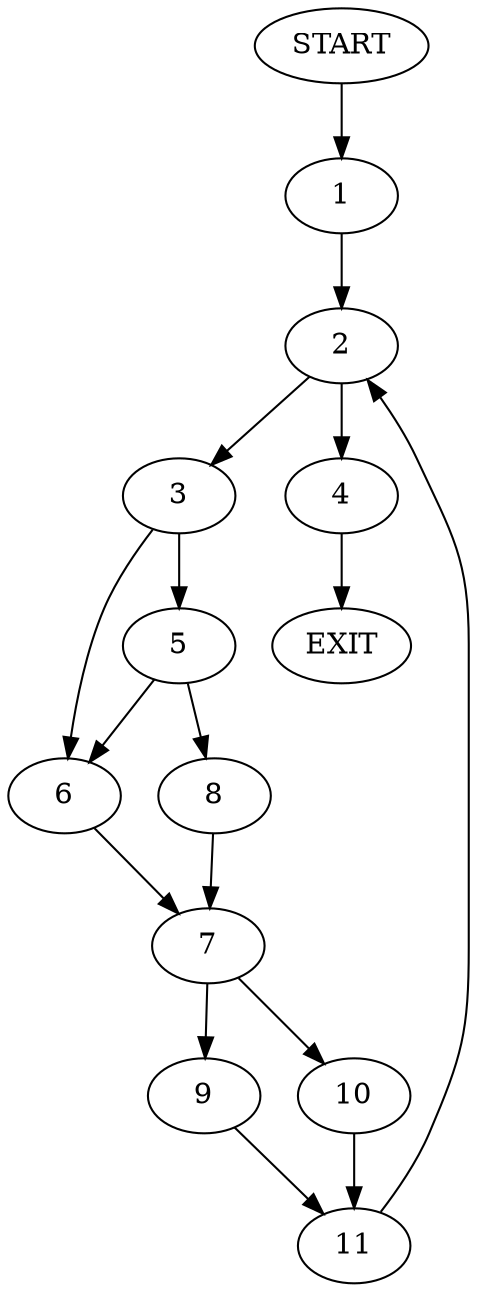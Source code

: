 digraph {
0 [label="START"]
12 [label="EXIT"]
0 -> 1
1 -> 2
2 -> 3
2 -> 4
4 -> 12
3 -> 5
3 -> 6
6 -> 7
5 -> 8
5 -> 6
8 -> 7
7 -> 9
7 -> 10
9 -> 11
10 -> 11
11 -> 2
}
